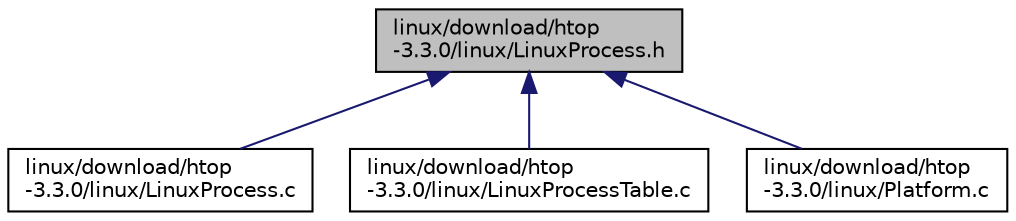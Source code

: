 digraph "linux/download/htop-3.3.0/linux/LinuxProcess.h"
{
  edge [fontname="Helvetica",fontsize="10",labelfontname="Helvetica",labelfontsize="10"];
  node [fontname="Helvetica",fontsize="10",shape=record];
  Node37 [label="linux/download/htop\l-3.3.0/linux/LinuxProcess.h",height=0.2,width=0.4,color="black", fillcolor="grey75", style="filled", fontcolor="black"];
  Node37 -> Node38 [dir="back",color="midnightblue",fontsize="10",style="solid",fontname="Helvetica"];
  Node38 [label="linux/download/htop\l-3.3.0/linux/LinuxProcess.c",height=0.2,width=0.4,color="black", fillcolor="white", style="filled",URL="$LinuxProcess_8c.html"];
  Node37 -> Node39 [dir="back",color="midnightblue",fontsize="10",style="solid",fontname="Helvetica"];
  Node39 [label="linux/download/htop\l-3.3.0/linux/LinuxProcessTable.c",height=0.2,width=0.4,color="black", fillcolor="white", style="filled",URL="$LinuxProcessTable_8c.html"];
  Node37 -> Node40 [dir="back",color="midnightblue",fontsize="10",style="solid",fontname="Helvetica"];
  Node40 [label="linux/download/htop\l-3.3.0/linux/Platform.c",height=0.2,width=0.4,color="black", fillcolor="white", style="filled",URL="$linux_2Platform_8c.html"];
}
